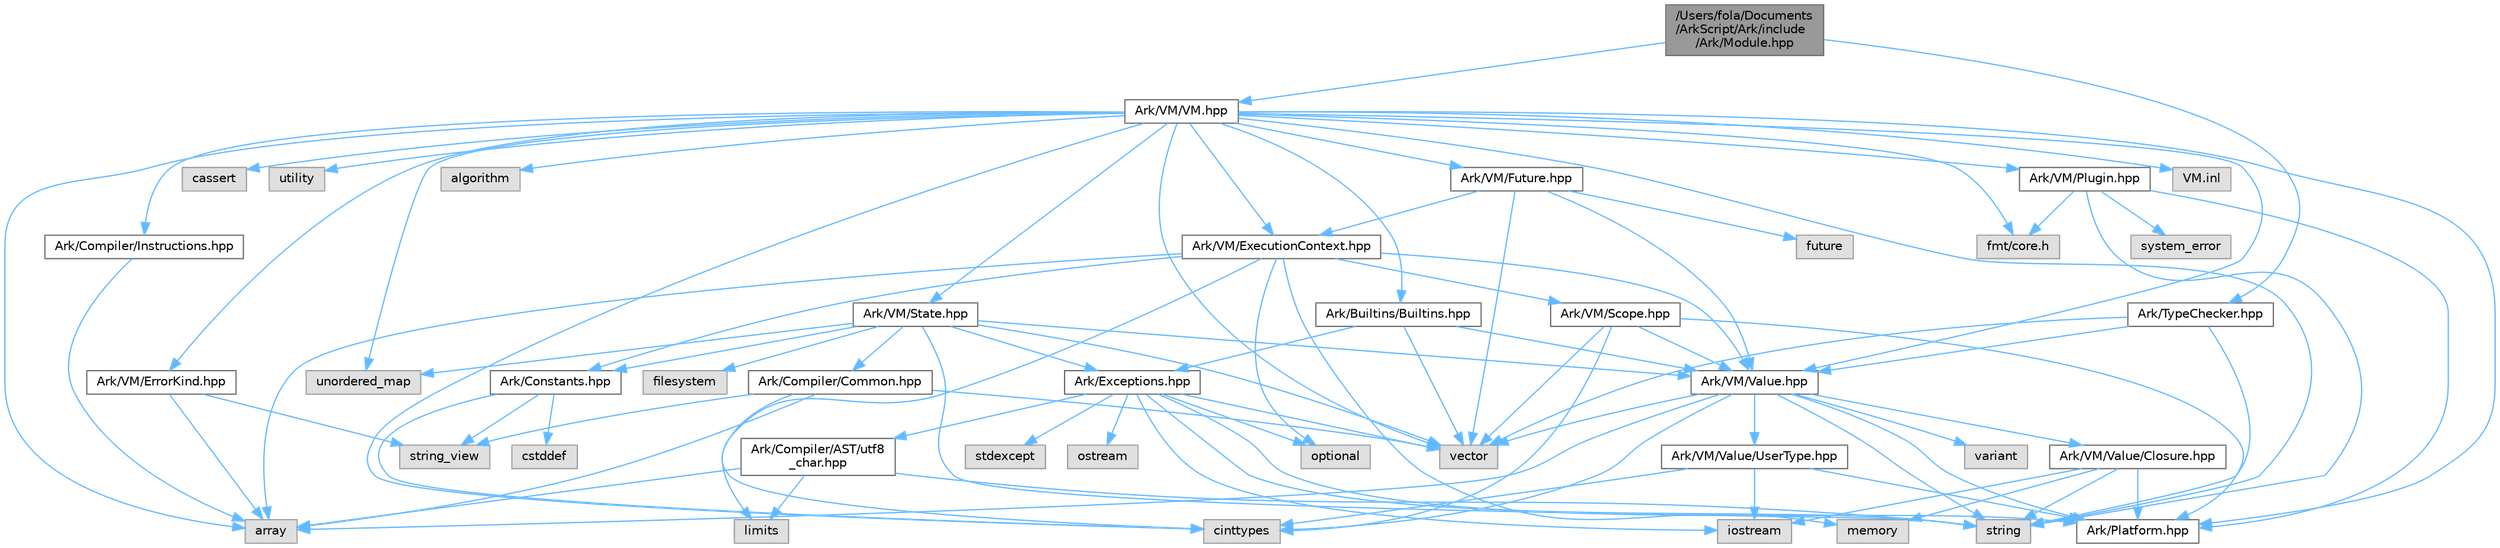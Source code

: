 digraph "/Users/fola/Documents/ArkScript/Ark/include/Ark/Module.hpp"
{
 // INTERACTIVE_SVG=YES
 // LATEX_PDF_SIZE
  bgcolor="transparent";
  edge [fontname=Helvetica,fontsize=10,labelfontname=Helvetica,labelfontsize=10];
  node [fontname=Helvetica,fontsize=10,shape=box,height=0.2,width=0.4];
  Node1 [id="Node000001",label="/Users/fola/Documents\l/ArkScript/Ark/include\l/Ark/Module.hpp",height=0.2,width=0.4,color="gray40", fillcolor="grey60", style="filled", fontcolor="black",tooltip=" "];
  Node1 -> Node2 [id="edge1_Node000001_Node000002",color="steelblue1",style="solid",tooltip=" "];
  Node2 [id="Node000002",label="Ark/VM/VM.hpp",height=0.2,width=0.4,color="grey40", fillcolor="white", style="filled",URL="$d1/d91/VM_8hpp.html",tooltip="The ArkScript virtual machine."];
  Node2 -> Node3 [id="edge2_Node000002_Node000003",color="steelblue1",style="solid",tooltip=" "];
  Node3 [id="Node000003",label="array",height=0.2,width=0.4,color="grey60", fillcolor="#E0E0E0", style="filled",tooltip=" "];
  Node2 -> Node4 [id="edge3_Node000002_Node000004",color="steelblue1",style="solid",tooltip=" "];
  Node4 [id="Node000004",label="vector",height=0.2,width=0.4,color="grey60", fillcolor="#E0E0E0", style="filled",tooltip=" "];
  Node2 -> Node5 [id="edge4_Node000002_Node000005",color="steelblue1",style="solid",tooltip=" "];
  Node5 [id="Node000005",label="string",height=0.2,width=0.4,color="grey60", fillcolor="#E0E0E0", style="filled",tooltip=" "];
  Node2 -> Node6 [id="edge5_Node000002_Node000006",color="steelblue1",style="solid",tooltip=" "];
  Node6 [id="Node000006",label="cassert",height=0.2,width=0.4,color="grey60", fillcolor="#E0E0E0", style="filled",tooltip=" "];
  Node2 -> Node7 [id="edge6_Node000002_Node000007",color="steelblue1",style="solid",tooltip=" "];
  Node7 [id="Node000007",label="utility",height=0.2,width=0.4,color="grey60", fillcolor="#E0E0E0", style="filled",tooltip=" "];
  Node2 -> Node8 [id="edge7_Node000002_Node000008",color="steelblue1",style="solid",tooltip=" "];
  Node8 [id="Node000008",label="cinttypes",height=0.2,width=0.4,color="grey60", fillcolor="#E0E0E0", style="filled",tooltip=" "];
  Node2 -> Node9 [id="edge8_Node000002_Node000009",color="steelblue1",style="solid",tooltip=" "];
  Node9 [id="Node000009",label="unordered_map",height=0.2,width=0.4,color="grey60", fillcolor="#E0E0E0", style="filled",tooltip=" "];
  Node2 -> Node10 [id="edge9_Node000002_Node000010",color="steelblue1",style="solid",tooltip=" "];
  Node10 [id="Node000010",label="algorithm",height=0.2,width=0.4,color="grey60", fillcolor="#E0E0E0", style="filled",tooltip=" "];
  Node2 -> Node11 [id="edge10_Node000002_Node000011",color="steelblue1",style="solid",tooltip=" "];
  Node11 [id="Node000011",label="fmt/core.h",height=0.2,width=0.4,color="grey60", fillcolor="#E0E0E0", style="filled",tooltip=" "];
  Node2 -> Node12 [id="edge11_Node000002_Node000012",color="steelblue1",style="solid",tooltip=" "];
  Node12 [id="Node000012",label="Ark/Compiler/Instructions.hpp",height=0.2,width=0.4,color="grey40", fillcolor="white", style="filled",URL="$d8/daa/Instructions_8hpp.html",tooltip="The different instructions used by the compiler and virtual machine."];
  Node12 -> Node3 [id="edge12_Node000012_Node000003",color="steelblue1",style="solid",tooltip=" "];
  Node2 -> Node13 [id="edge13_Node000002_Node000013",color="steelblue1",style="solid",tooltip=" "];
  Node13 [id="Node000013",label="Ark/VM/Value.hpp",height=0.2,width=0.4,color="grey40", fillcolor="white", style="filled",URL="$de/dfd/Value_8hpp.html",tooltip=" "];
  Node13 -> Node4 [id="edge14_Node000013_Node000004",color="steelblue1",style="solid",tooltip=" "];
  Node13 -> Node14 [id="edge15_Node000013_Node000014",color="steelblue1",style="solid",tooltip=" "];
  Node14 [id="Node000014",label="variant",height=0.2,width=0.4,color="grey60", fillcolor="#E0E0E0", style="filled",tooltip=" "];
  Node13 -> Node5 [id="edge16_Node000013_Node000005",color="steelblue1",style="solid",tooltip=" "];
  Node13 -> Node8 [id="edge17_Node000013_Node000008",color="steelblue1",style="solid",tooltip=" "];
  Node13 -> Node3 [id="edge18_Node000013_Node000003",color="steelblue1",style="solid",tooltip=" "];
  Node13 -> Node15 [id="edge19_Node000013_Node000015",color="steelblue1",style="solid",tooltip=" "];
  Node15 [id="Node000015",label="Ark/VM/Value/Closure.hpp",height=0.2,width=0.4,color="grey40", fillcolor="white", style="filled",URL="$dc/dd5/Closure_8hpp.html",tooltip="Subtype of the value type, handling closures."];
  Node15 -> Node16 [id="edge20_Node000015_Node000016",color="steelblue1",style="solid",tooltip=" "];
  Node16 [id="Node000016",label="memory",height=0.2,width=0.4,color="grey60", fillcolor="#E0E0E0", style="filled",tooltip=" "];
  Node15 -> Node17 [id="edge21_Node000015_Node000017",color="steelblue1",style="solid",tooltip=" "];
  Node17 [id="Node000017",label="iostream",height=0.2,width=0.4,color="grey60", fillcolor="#E0E0E0", style="filled",tooltip=" "];
  Node15 -> Node5 [id="edge22_Node000015_Node000005",color="steelblue1",style="solid",tooltip=" "];
  Node15 -> Node18 [id="edge23_Node000015_Node000018",color="steelblue1",style="solid",tooltip=" "];
  Node18 [id="Node000018",label="Ark/Platform.hpp",height=0.2,width=0.4,color="grey40", fillcolor="white", style="filled",URL="$d5/d40/Platform_8hpp.html",tooltip="ArkScript configuration macros."];
  Node13 -> Node19 [id="edge24_Node000013_Node000019",color="steelblue1",style="solid",tooltip=" "];
  Node19 [id="Node000019",label="Ark/VM/Value/UserType.hpp",height=0.2,width=0.4,color="grey40", fillcolor="white", style="filled",URL="$dc/d3d/UserType_8hpp.html",tooltip="Subtype of the value, capable of handling any C++ type."];
  Node19 -> Node17 [id="edge25_Node000019_Node000017",color="steelblue1",style="solid",tooltip=" "];
  Node19 -> Node8 [id="edge26_Node000019_Node000008",color="steelblue1",style="solid",tooltip=" "];
  Node19 -> Node18 [id="edge27_Node000019_Node000018",color="steelblue1",style="solid",tooltip=" "];
  Node13 -> Node18 [id="edge28_Node000013_Node000018",color="steelblue1",style="solid",tooltip=" "];
  Node2 -> Node20 [id="edge29_Node000002_Node000020",color="steelblue1",style="solid",tooltip=" "];
  Node20 [id="Node000020",label="Ark/VM/State.hpp",height=0.2,width=0.4,color="grey40", fillcolor="white", style="filled",URL="$d0/db5/State_8hpp.html",tooltip="State used by the virtual machine: it loads the bytecode, can compile it if needed,..."];
  Node20 -> Node5 [id="edge30_Node000020_Node000005",color="steelblue1",style="solid",tooltip=" "];
  Node20 -> Node4 [id="edge31_Node000020_Node000004",color="steelblue1",style="solid",tooltip=" "];
  Node20 -> Node9 [id="edge32_Node000020_Node000009",color="steelblue1",style="solid",tooltip=" "];
  Node20 -> Node21 [id="edge33_Node000020_Node000021",color="steelblue1",style="solid",tooltip=" "];
  Node21 [id="Node000021",label="filesystem",height=0.2,width=0.4,color="grey60", fillcolor="#E0E0E0", style="filled",tooltip=" "];
  Node20 -> Node22 [id="edge34_Node000020_Node000022",color="steelblue1",style="solid",tooltip=" "];
  Node22 [id="Node000022",label="Ark/Constants.hpp",height=0.2,width=0.4,color="grey40", fillcolor="white", style="filled",URL="$d6/de9/Constants_8hpp.html",tooltip="Constants used by ArkScript."];
  Node22 -> Node23 [id="edge35_Node000022_Node000023",color="steelblue1",style="solid",tooltip=" "];
  Node23 [id="Node000023",label="string_view",height=0.2,width=0.4,color="grey60", fillcolor="#E0E0E0", style="filled",tooltip=" "];
  Node22 -> Node8 [id="edge36_Node000022_Node000008",color="steelblue1",style="solid",tooltip=" "];
  Node22 -> Node24 [id="edge37_Node000022_Node000024",color="steelblue1",style="solid",tooltip=" "];
  Node24 [id="Node000024",label="cstddef",height=0.2,width=0.4,color="grey60", fillcolor="#E0E0E0", style="filled",tooltip=" "];
  Node20 -> Node13 [id="edge38_Node000020_Node000013",color="steelblue1",style="solid",tooltip=" "];
  Node20 -> Node25 [id="edge39_Node000020_Node000025",color="steelblue1",style="solid",tooltip=" "];
  Node25 [id="Node000025",label="Ark/Compiler/Common.hpp",height=0.2,width=0.4,color="grey40", fillcolor="white", style="filled",URL="$d8/ddd/Common_8hpp.html",tooltip="Common code for the compiler."];
  Node25 -> Node3 [id="edge40_Node000025_Node000003",color="steelblue1",style="solid",tooltip=" "];
  Node25 -> Node23 [id="edge41_Node000025_Node000023",color="steelblue1",style="solid",tooltip=" "];
  Node25 -> Node4 [id="edge42_Node000025_Node000004",color="steelblue1",style="solid",tooltip=" "];
  Node25 -> Node8 [id="edge43_Node000025_Node000008",color="steelblue1",style="solid",tooltip=" "];
  Node20 -> Node26 [id="edge44_Node000020_Node000026",color="steelblue1",style="solid",tooltip=" "];
  Node26 [id="Node000026",label="Ark/Exceptions.hpp",height=0.2,width=0.4,color="grey40", fillcolor="white", style="filled",URL="$d2/de9/Exceptions_8hpp.html",tooltip="ArkScript homemade exceptions."];
  Node26 -> Node5 [id="edge45_Node000026_Node000005",color="steelblue1",style="solid",tooltip=" "];
  Node26 -> Node4 [id="edge46_Node000026_Node000004",color="steelblue1",style="solid",tooltip=" "];
  Node26 -> Node27 [id="edge47_Node000026_Node000027",color="steelblue1",style="solid",tooltip=" "];
  Node27 [id="Node000027",label="stdexcept",height=0.2,width=0.4,color="grey60", fillcolor="#E0E0E0", style="filled",tooltip=" "];
  Node26 -> Node28 [id="edge48_Node000026_Node000028",color="steelblue1",style="solid",tooltip=" "];
  Node28 [id="Node000028",label="optional",height=0.2,width=0.4,color="grey60", fillcolor="#E0E0E0", style="filled",tooltip=" "];
  Node26 -> Node29 [id="edge49_Node000026_Node000029",color="steelblue1",style="solid",tooltip=" "];
  Node29 [id="Node000029",label="ostream",height=0.2,width=0.4,color="grey60", fillcolor="#E0E0E0", style="filled",tooltip=" "];
  Node26 -> Node17 [id="edge50_Node000026_Node000017",color="steelblue1",style="solid",tooltip=" "];
  Node26 -> Node30 [id="edge51_Node000026_Node000030",color="steelblue1",style="solid",tooltip=" "];
  Node30 [id="Node000030",label="Ark/Compiler/AST/utf8\l_char.hpp",height=0.2,width=0.4,color="grey40", fillcolor="white", style="filled",URL="$db/d4e/utf8__char_8hpp.html",tooltip=" "];
  Node30 -> Node3 [id="edge52_Node000030_Node000003",color="steelblue1",style="solid",tooltip=" "];
  Node30 -> Node5 [id="edge53_Node000030_Node000005",color="steelblue1",style="solid",tooltip=" "];
  Node30 -> Node31 [id="edge54_Node000030_Node000031",color="steelblue1",style="solid",tooltip=" "];
  Node31 [id="Node000031",label="limits",height=0.2,width=0.4,color="grey60", fillcolor="#E0E0E0", style="filled",tooltip=" "];
  Node26 -> Node18 [id="edge55_Node000026_Node000018",color="steelblue1",style="solid",tooltip=" "];
  Node2 -> Node32 [id="edge56_Node000002_Node000032",color="steelblue1",style="solid",tooltip=" "];
  Node32 [id="Node000032",label="Ark/VM/ErrorKind.hpp",height=0.2,width=0.4,color="grey40", fillcolor="white", style="filled",URL="$de/df9/ErrorKind_8hpp.html",tooltip=" "];
  Node32 -> Node3 [id="edge57_Node000032_Node000003",color="steelblue1",style="solid",tooltip=" "];
  Node32 -> Node23 [id="edge58_Node000032_Node000023",color="steelblue1",style="solid",tooltip=" "];
  Node2 -> Node33 [id="edge59_Node000002_Node000033",color="steelblue1",style="solid",tooltip=" "];
  Node33 [id="Node000033",label="Ark/VM/ExecutionContext.hpp",height=0.2,width=0.4,color="grey40", fillcolor="white", style="filled",URL="$db/df6/ExecutionContext_8hpp.html",tooltip="Keeping track of the internal data needed by the VM."];
  Node33 -> Node3 [id="edge60_Node000033_Node000003",color="steelblue1",style="solid",tooltip=" "];
  Node33 -> Node31 [id="edge61_Node000033_Node000031",color="steelblue1",style="solid",tooltip=" "];
  Node33 -> Node16 [id="edge62_Node000033_Node000016",color="steelblue1",style="solid",tooltip=" "];
  Node33 -> Node28 [id="edge63_Node000033_Node000028",color="steelblue1",style="solid",tooltip=" "];
  Node33 -> Node22 [id="edge64_Node000033_Node000022",color="steelblue1",style="solid",tooltip=" "];
  Node33 -> Node13 [id="edge65_Node000033_Node000013",color="steelblue1",style="solid",tooltip=" "];
  Node33 -> Node34 [id="edge66_Node000033_Node000034",color="steelblue1",style="solid",tooltip=" "];
  Node34 [id="Node000034",label="Ark/VM/Scope.hpp",height=0.2,width=0.4,color="grey40", fillcolor="white", style="filled",URL="$d8/dcd/Scope_8hpp.html",tooltip="The virtual machine scope system."];
  Node34 -> Node4 [id="edge67_Node000034_Node000004",color="steelblue1",style="solid",tooltip=" "];
  Node34 -> Node8 [id="edge68_Node000034_Node000008",color="steelblue1",style="solid",tooltip=" "];
  Node34 -> Node18 [id="edge69_Node000034_Node000018",color="steelblue1",style="solid",tooltip=" "];
  Node34 -> Node13 [id="edge70_Node000034_Node000013",color="steelblue1",style="solid",tooltip=" "];
  Node2 -> Node35 [id="edge71_Node000002_Node000035",color="steelblue1",style="solid",tooltip=" "];
  Node35 [id="Node000035",label="Ark/Builtins/Builtins.hpp",height=0.2,width=0.4,color="grey40", fillcolor="white", style="filled",URL="$da/d84/Builtins_8hpp.html",tooltip="Host the declaration of all the ArkScript builtins."];
  Node35 -> Node4 [id="edge72_Node000035_Node000004",color="steelblue1",style="solid",tooltip=" "];
  Node35 -> Node13 [id="edge73_Node000035_Node000013",color="steelblue1",style="solid",tooltip=" "];
  Node35 -> Node26 [id="edge74_Node000035_Node000026",color="steelblue1",style="solid",tooltip=" "];
  Node2 -> Node18 [id="edge75_Node000002_Node000018",color="steelblue1",style="solid",tooltip=" "];
  Node2 -> Node36 [id="edge76_Node000002_Node000036",color="steelblue1",style="solid",tooltip=" "];
  Node36 [id="Node000036",label="Ark/VM/Plugin.hpp",height=0.2,width=0.4,color="grey40", fillcolor="white", style="filled",URL="$db/d0e/Plugin_8hpp.html",tooltip="Loads .dll/.so/.dynlib files."];
  Node36 -> Node18 [id="edge77_Node000036_Node000018",color="steelblue1",style="solid",tooltip=" "];
  Node36 -> Node5 [id="edge78_Node000036_Node000005",color="steelblue1",style="solid",tooltip=" "];
  Node36 -> Node37 [id="edge79_Node000036_Node000037",color="steelblue1",style="solid",tooltip=" "];
  Node37 [id="Node000037",label="system_error",height=0.2,width=0.4,color="grey60", fillcolor="#E0E0E0", style="filled",tooltip=" "];
  Node36 -> Node11 [id="edge80_Node000036_Node000011",color="steelblue1",style="solid",tooltip=" "];
  Node2 -> Node38 [id="edge81_Node000002_Node000038",color="steelblue1",style="solid",tooltip=" "];
  Node38 [id="Node000038",label="Ark/VM/Future.hpp",height=0.2,width=0.4,color="grey40", fillcolor="white", style="filled",URL="$d0/dda/Future_8hpp.html",tooltip=" "];
  Node38 -> Node39 [id="edge82_Node000038_Node000039",color="steelblue1",style="solid",tooltip=" "];
  Node39 [id="Node000039",label="future",height=0.2,width=0.4,color="grey60", fillcolor="#E0E0E0", style="filled",tooltip=" "];
  Node38 -> Node4 [id="edge83_Node000038_Node000004",color="steelblue1",style="solid",tooltip=" "];
  Node38 -> Node13 [id="edge84_Node000038_Node000013",color="steelblue1",style="solid",tooltip=" "];
  Node38 -> Node33 [id="edge85_Node000038_Node000033",color="steelblue1",style="solid",tooltip=" "];
  Node2 -> Node40 [id="edge86_Node000002_Node000040",color="steelblue1",style="solid",tooltip=" "];
  Node40 [id="Node000040",label="VM.inl",height=0.2,width=0.4,color="grey60", fillcolor="#E0E0E0", style="filled",tooltip=" "];
  Node1 -> Node41 [id="edge87_Node000001_Node000041",color="steelblue1",style="solid",tooltip=" "];
  Node41 [id="Node000041",label="Ark/TypeChecker.hpp",height=0.2,width=0.4,color="grey40", fillcolor="white", style="filled",URL="$db/d5e/TypeChecker_8hpp.html",tooltip=" "];
  Node41 -> Node5 [id="edge88_Node000041_Node000005",color="steelblue1",style="solid",tooltip=" "];
  Node41 -> Node4 [id="edge89_Node000041_Node000004",color="steelblue1",style="solid",tooltip=" "];
  Node41 -> Node13 [id="edge90_Node000041_Node000013",color="steelblue1",style="solid",tooltip=" "];
}
